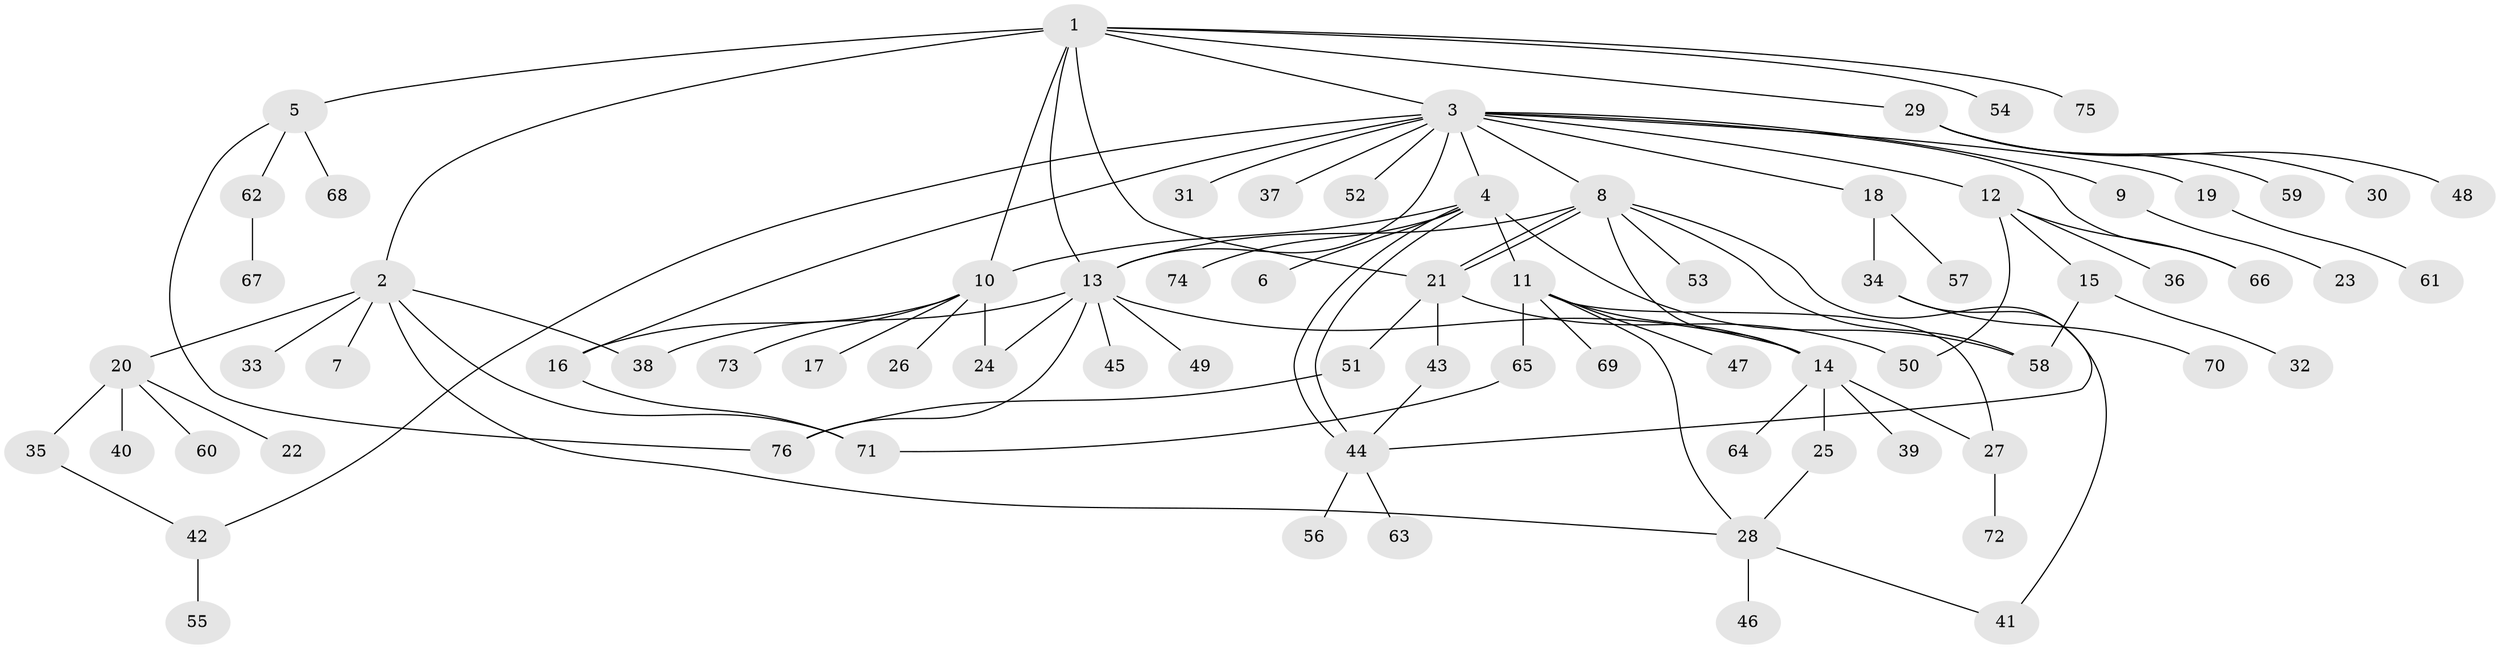 // coarse degree distribution, {5: 0.10526315789473684, 2: 0.18421052631578946, 4: 0.07894736842105263, 6: 0.07894736842105263, 1: 0.2894736842105263, 3: 0.18421052631578946, 7: 0.05263157894736842, 12: 0.02631578947368421}
// Generated by graph-tools (version 1.1) at 2025/36/03/04/25 23:36:38]
// undirected, 76 vertices, 101 edges
graph export_dot {
  node [color=gray90,style=filled];
  1;
  2;
  3;
  4;
  5;
  6;
  7;
  8;
  9;
  10;
  11;
  12;
  13;
  14;
  15;
  16;
  17;
  18;
  19;
  20;
  21;
  22;
  23;
  24;
  25;
  26;
  27;
  28;
  29;
  30;
  31;
  32;
  33;
  34;
  35;
  36;
  37;
  38;
  39;
  40;
  41;
  42;
  43;
  44;
  45;
  46;
  47;
  48;
  49;
  50;
  51;
  52;
  53;
  54;
  55;
  56;
  57;
  58;
  59;
  60;
  61;
  62;
  63;
  64;
  65;
  66;
  67;
  68;
  69;
  70;
  71;
  72;
  73;
  74;
  75;
  76;
  1 -- 2;
  1 -- 3;
  1 -- 5;
  1 -- 10;
  1 -- 13;
  1 -- 21;
  1 -- 29;
  1 -- 54;
  1 -- 75;
  2 -- 7;
  2 -- 20;
  2 -- 28;
  2 -- 33;
  2 -- 38;
  2 -- 71;
  3 -- 4;
  3 -- 8;
  3 -- 9;
  3 -- 12;
  3 -- 13;
  3 -- 16;
  3 -- 18;
  3 -- 19;
  3 -- 31;
  3 -- 37;
  3 -- 42;
  3 -- 52;
  3 -- 66;
  4 -- 6;
  4 -- 10;
  4 -- 11;
  4 -- 44;
  4 -- 44;
  4 -- 58;
  4 -- 74;
  5 -- 62;
  5 -- 68;
  5 -- 76;
  8 -- 13;
  8 -- 14;
  8 -- 21;
  8 -- 21;
  8 -- 41;
  8 -- 53;
  8 -- 58;
  9 -- 23;
  10 -- 16;
  10 -- 17;
  10 -- 24;
  10 -- 26;
  10 -- 73;
  11 -- 14;
  11 -- 27;
  11 -- 28;
  11 -- 47;
  11 -- 65;
  11 -- 69;
  12 -- 15;
  12 -- 36;
  12 -- 50;
  12 -- 66;
  13 -- 14;
  13 -- 24;
  13 -- 38;
  13 -- 45;
  13 -- 49;
  13 -- 76;
  14 -- 25;
  14 -- 27;
  14 -- 39;
  14 -- 64;
  15 -- 32;
  15 -- 58;
  16 -- 71;
  18 -- 34;
  18 -- 57;
  19 -- 61;
  20 -- 22;
  20 -- 35;
  20 -- 40;
  20 -- 60;
  21 -- 43;
  21 -- 50;
  21 -- 51;
  25 -- 28;
  27 -- 72;
  28 -- 41;
  28 -- 46;
  29 -- 30;
  29 -- 48;
  29 -- 59;
  34 -- 44;
  34 -- 70;
  35 -- 42;
  42 -- 55;
  43 -- 44;
  44 -- 56;
  44 -- 63;
  51 -- 76;
  62 -- 67;
  65 -- 71;
}
